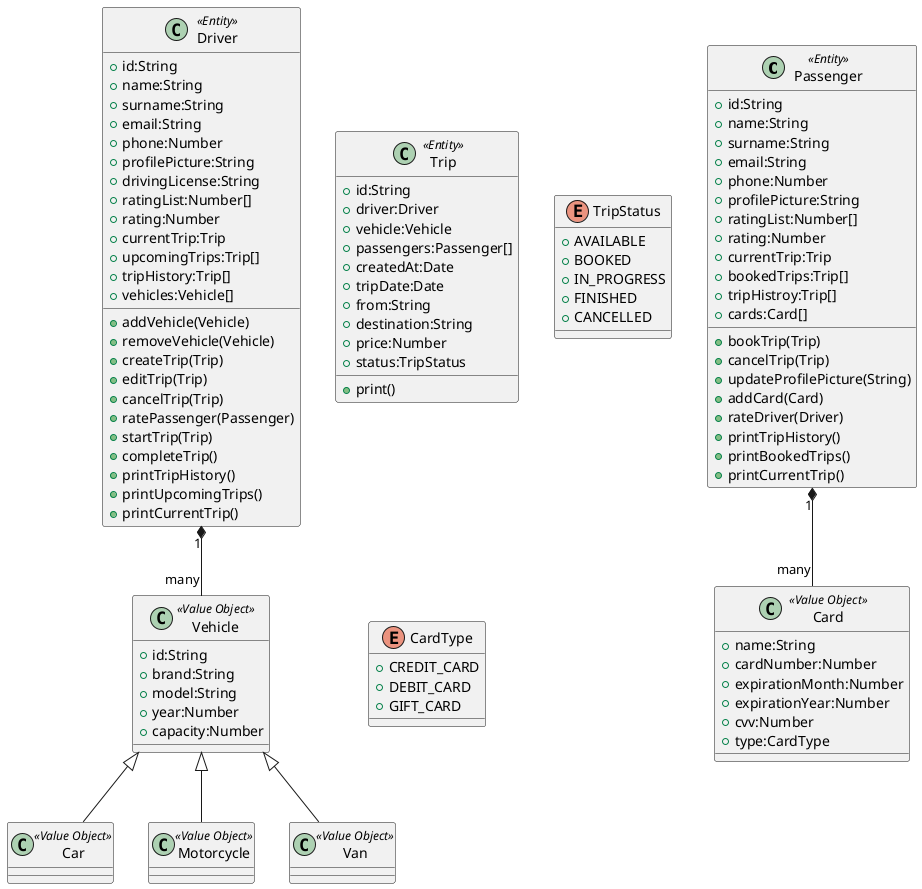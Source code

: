 @startuml Tryp

class Passenger <<Entity>>{
    +id:String
    +name:String
    +surname:String
    +email:String
    +phone:Number
    +profilePicture:String
    +ratingList:Number[]
    +rating:Number
    +currentTrip:Trip
    +bookedTrips:Trip[]
    +tripHistroy:Trip[]
    +cards:Card[]

    +bookTrip(Trip)
    +cancelTrip(Trip)
    +updateProfilePicture(String)
    +addCard(Card)
    +rateDriver(Driver)
    +printTripHistory()
    +printBookedTrips()
    +printCurrentTrip()

}

class Driver <<Entity>>{
    +id:String
    +name:String
    +surname:String
    +email:String
    +phone:Number
    +profilePicture:String
    +drivingLicense:String
    +ratingList:Number[]
    +rating:Number
    +currentTrip:Trip
    +upcomingTrips:Trip[]
    +tripHistory:Trip[]
    +vehicles:Vehicle[]

    +addVehicle(Vehicle)
    +removeVehicle(Vehicle)
    +createTrip(Trip)
    +editTrip(Trip)
    +cancelTrip(Trip)
    +ratePassenger(Passenger)
    +startTrip(Trip)
    +completeTrip()
    +printTripHistory()
    +printUpcomingTrips()
    +printCurrentTrip()
}

class Vehicle <<Value Object>>{
    +id:String
    +brand:String
    +model:String
    +year:Number
    +capacity:Number
}

class Car <<Value Object>>{

}

class Motorcycle <<Value Object>>{

}

class Van <<Value Object>>{

}


class Trip <<Entity>>{
    +id:String
    +driver:Driver
    +vehicle:Vehicle
    +passengers:Passenger[]
    +createdAt:Date
    +tripDate:Date
    +from:String
    +destination:String
    +price:Number
    +status:TripStatus

    +print()
}



enum TripStatus{
    +AVAILABLE
    +BOOKED
    +IN_PROGRESS
    +FINISHED
    +CANCELLED
}



class Card <<Value Object>>{
    +name:String
    +cardNumber:Number
    +expirationMonth:Number
    +expirationYear:Number
    +cvv:Number
    +type:CardType
}

enum CardType{
    +CREDIT_CARD
    +DEBIT_CARD
    +GIFT_CARD
}

Driver "1" *-- "many" Vehicle

Passenger "1" *-- "many" Card


Car -up-|> Vehicle
Van -up-|> Vehicle
Motorcycle -up-|> Vehicle

@enduml